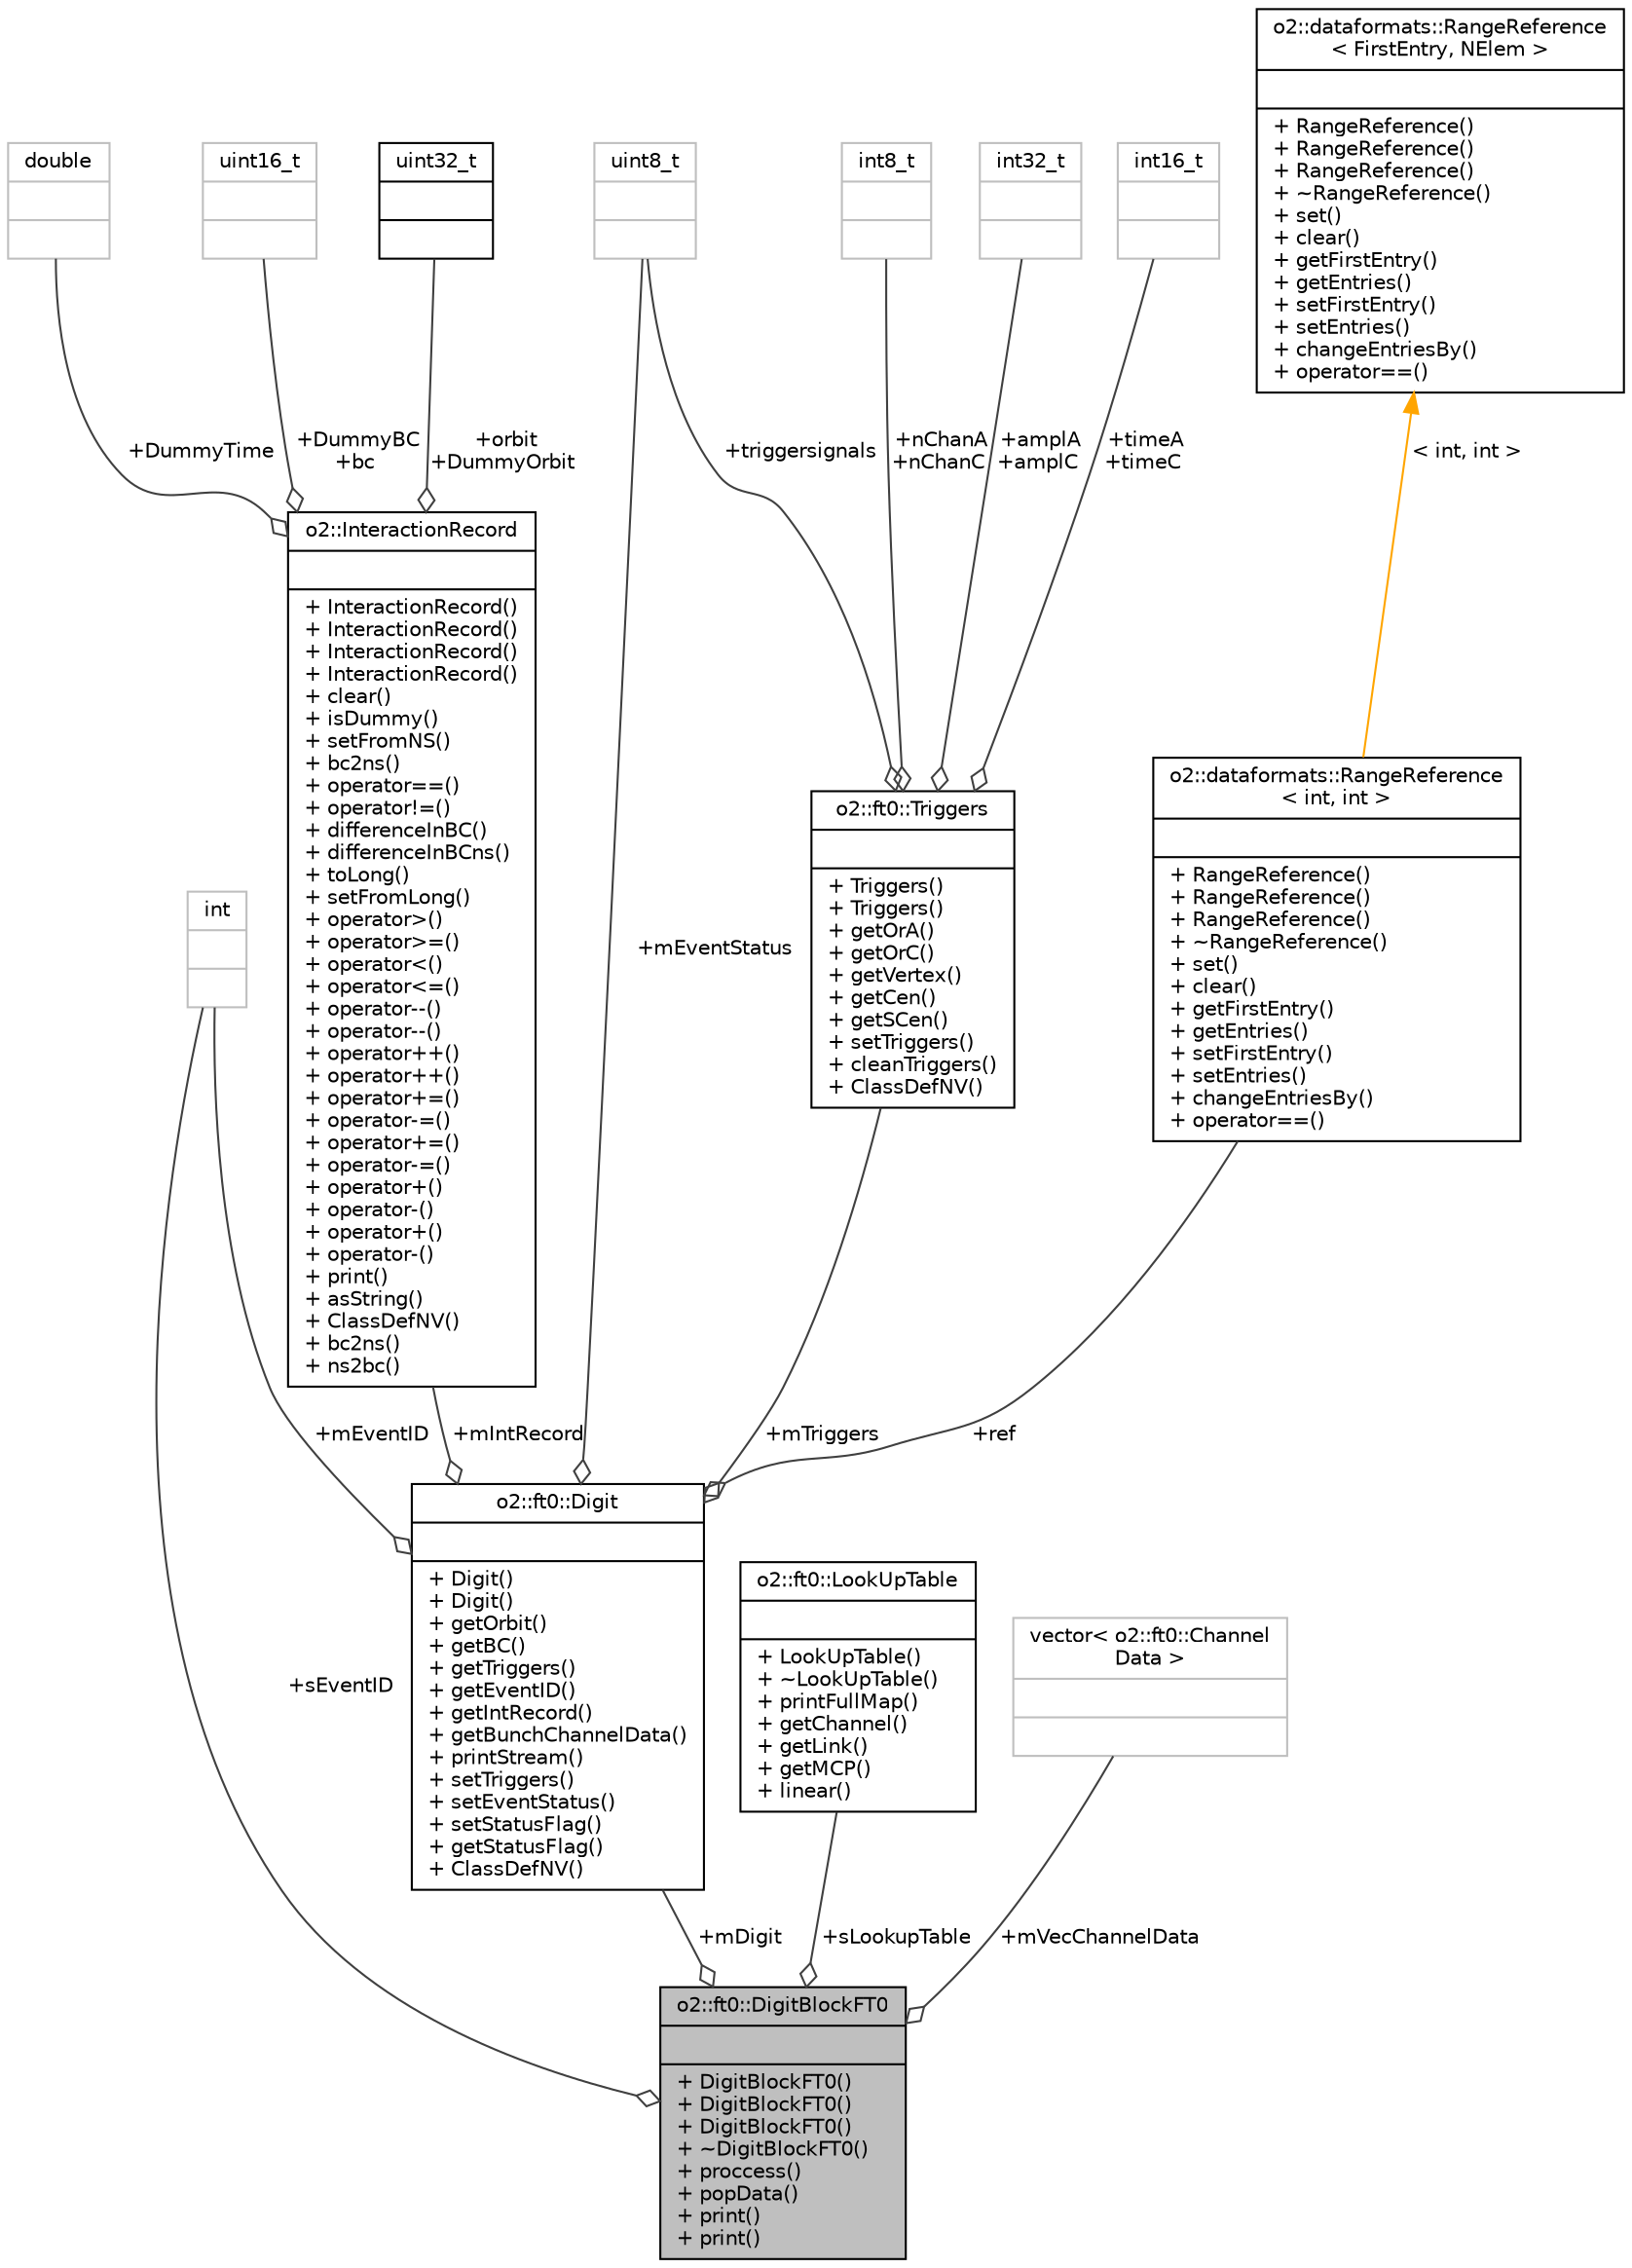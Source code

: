 digraph "o2::ft0::DigitBlockFT0"
{
 // INTERACTIVE_SVG=YES
  bgcolor="transparent";
  edge [fontname="Helvetica",fontsize="10",labelfontname="Helvetica",labelfontsize="10"];
  node [fontname="Helvetica",fontsize="10",shape=record];
  Node1 [label="{o2::ft0::DigitBlockFT0\n||+ DigitBlockFT0()\l+ DigitBlockFT0()\l+ DigitBlockFT0()\l+ ~DigitBlockFT0()\l+ proccess()\l+ popData()\l+ print()\l+ print()\l}",height=0.2,width=0.4,color="black", fillcolor="grey75", style="filled", fontcolor="black"];
  Node2 -> Node1 [color="grey25",fontsize="10",style="solid",label=" +sEventID" ,arrowhead="odiamond",fontname="Helvetica"];
  Node2 [label="{int\n||}",height=0.2,width=0.4,color="grey75"];
  Node3 -> Node1 [color="grey25",fontsize="10",style="solid",label=" +sLookupTable" ,arrowhead="odiamond",fontname="Helvetica"];
  Node3 [label="{o2::ft0::LookUpTable\n||+ LookUpTable()\l+ ~LookUpTable()\l+ printFullMap()\l+ getChannel()\l+ getLink()\l+ getMCP()\l+ linear()\l}",height=0.2,width=0.4,color="black",URL="$d3/df0/classo2_1_1ft0_1_1LookUpTable.html"];
  Node4 -> Node1 [color="grey25",fontsize="10",style="solid",label=" +mVecChannelData" ,arrowhead="odiamond",fontname="Helvetica"];
  Node4 [label="{vector\< o2::ft0::Channel\lData \>\n||}",height=0.2,width=0.4,color="grey75"];
  Node5 -> Node1 [color="grey25",fontsize="10",style="solid",label=" +mDigit" ,arrowhead="odiamond",fontname="Helvetica"];
  Node5 [label="{o2::ft0::Digit\n||+ Digit()\l+ Digit()\l+ getOrbit()\l+ getBC()\l+ getTriggers()\l+ getEventID()\l+ getIntRecord()\l+ getBunchChannelData()\l+ printStream()\l+ setTriggers()\l+ setEventStatus()\l+ setStatusFlag()\l+ getStatusFlag()\l+ ClassDefNV()\l}",height=0.2,width=0.4,color="black",URL="$d0/da1/structo2_1_1ft0_1_1Digit.html",tooltip="FIT digit implementation for. "];
  Node6 -> Node5 [color="grey25",fontsize="10",style="solid",label=" +mIntRecord" ,arrowhead="odiamond",fontname="Helvetica"];
  Node6 [label="{o2::InteractionRecord\n||+ InteractionRecord()\l+ InteractionRecord()\l+ InteractionRecord()\l+ InteractionRecord()\l+ clear()\l+ isDummy()\l+ setFromNS()\l+ bc2ns()\l+ operator==()\l+ operator!=()\l+ differenceInBC()\l+ differenceInBCns()\l+ toLong()\l+ setFromLong()\l+ operator\>()\l+ operator\>=()\l+ operator\<()\l+ operator\<=()\l+ operator--()\l+ operator--()\l+ operator++()\l+ operator++()\l+ operator+=()\l+ operator-=()\l+ operator+=()\l+ operator-=()\l+ operator+()\l+ operator-()\l+ operator+()\l+ operator-()\l+ print()\l+ asString()\l+ ClassDefNV()\l+ bc2ns()\l+ ns2bc()\l}",height=0.2,width=0.4,color="black",URL="$d1/d21/structo2_1_1InteractionRecord.html"];
  Node7 -> Node6 [color="grey25",fontsize="10",style="solid",label=" +DummyTime" ,arrowhead="odiamond",fontname="Helvetica"];
  Node7 [label="{double\n||}",height=0.2,width=0.4,color="grey75"];
  Node8 -> Node6 [color="grey25",fontsize="10",style="solid",label=" +DummyBC\n+bc" ,arrowhead="odiamond",fontname="Helvetica"];
  Node8 [label="{uint16_t\n||}",height=0.2,width=0.4,color="grey75"];
  Node9 -> Node6 [color="grey25",fontsize="10",style="solid",label=" +orbit\n+DummyOrbit" ,arrowhead="odiamond",fontname="Helvetica"];
  Node9 [label="{uint32_t\n||}",height=0.2,width=0.4,color="black",URL="$d3/d87/classuint32__t.html"];
  Node10 -> Node5 [color="grey25",fontsize="10",style="solid",label=" +mEventStatus" ,arrowhead="odiamond",fontname="Helvetica"];
  Node10 [label="{uint8_t\n||}",height=0.2,width=0.4,color="grey75"];
  Node2 -> Node5 [color="grey25",fontsize="10",style="solid",label=" +mEventID" ,arrowhead="odiamond",fontname="Helvetica"];
  Node11 -> Node5 [color="grey25",fontsize="10",style="solid",label=" +mTriggers" ,arrowhead="odiamond",fontname="Helvetica"];
  Node11 [label="{o2::ft0::Triggers\n||+ Triggers()\l+ Triggers()\l+ getOrA()\l+ getOrC()\l+ getVertex()\l+ getCen()\l+ getSCen()\l+ setTriggers()\l+ cleanTriggers()\l+ ClassDefNV()\l}",height=0.2,width=0.4,color="black",URL="$db/df8/structo2_1_1ft0_1_1Triggers.html"];
  Node12 -> Node11 [color="grey25",fontsize="10",style="solid",label=" +nChanA\n+nChanC" ,arrowhead="odiamond",fontname="Helvetica"];
  Node12 [label="{int8_t\n||}",height=0.2,width=0.4,color="grey75"];
  Node10 -> Node11 [color="grey25",fontsize="10",style="solid",label=" +triggersignals" ,arrowhead="odiamond",fontname="Helvetica"];
  Node13 -> Node11 [color="grey25",fontsize="10",style="solid",label=" +amplA\n+amplC" ,arrowhead="odiamond",fontname="Helvetica"];
  Node13 [label="{int32_t\n||}",height=0.2,width=0.4,color="grey75"];
  Node14 -> Node11 [color="grey25",fontsize="10",style="solid",label=" +timeA\n+timeC" ,arrowhead="odiamond",fontname="Helvetica"];
  Node14 [label="{int16_t\n||}",height=0.2,width=0.4,color="grey75"];
  Node15 -> Node5 [color="grey25",fontsize="10",style="solid",label=" +ref" ,arrowhead="odiamond",fontname="Helvetica"];
  Node15 [label="{o2::dataformats::RangeReference\l\< int, int \>\n||+ RangeReference()\l+ RangeReference()\l+ RangeReference()\l+ ~RangeReference()\l+ set()\l+ clear()\l+ getFirstEntry()\l+ getEntries()\l+ setFirstEntry()\l+ setEntries()\l+ changeEntriesBy()\l+ operator==()\l}",height=0.2,width=0.4,color="black",URL="$d7/dc7/classo2_1_1dataformats_1_1RangeReference.html"];
  Node16 -> Node15 [dir="back",color="orange",fontsize="10",style="solid",label=" \< int, int \>" ,fontname="Helvetica"];
  Node16 [label="{o2::dataformats::RangeReference\l\< FirstEntry, NElem \>\n||+ RangeReference()\l+ RangeReference()\l+ RangeReference()\l+ ~RangeReference()\l+ set()\l+ clear()\l+ getFirstEntry()\l+ getEntries()\l+ setFirstEntry()\l+ setEntries()\l+ changeEntriesBy()\l+ operator==()\l}",height=0.2,width=0.4,color="black",URL="$d7/dc7/classo2_1_1dataformats_1_1RangeReference.html"];
}
